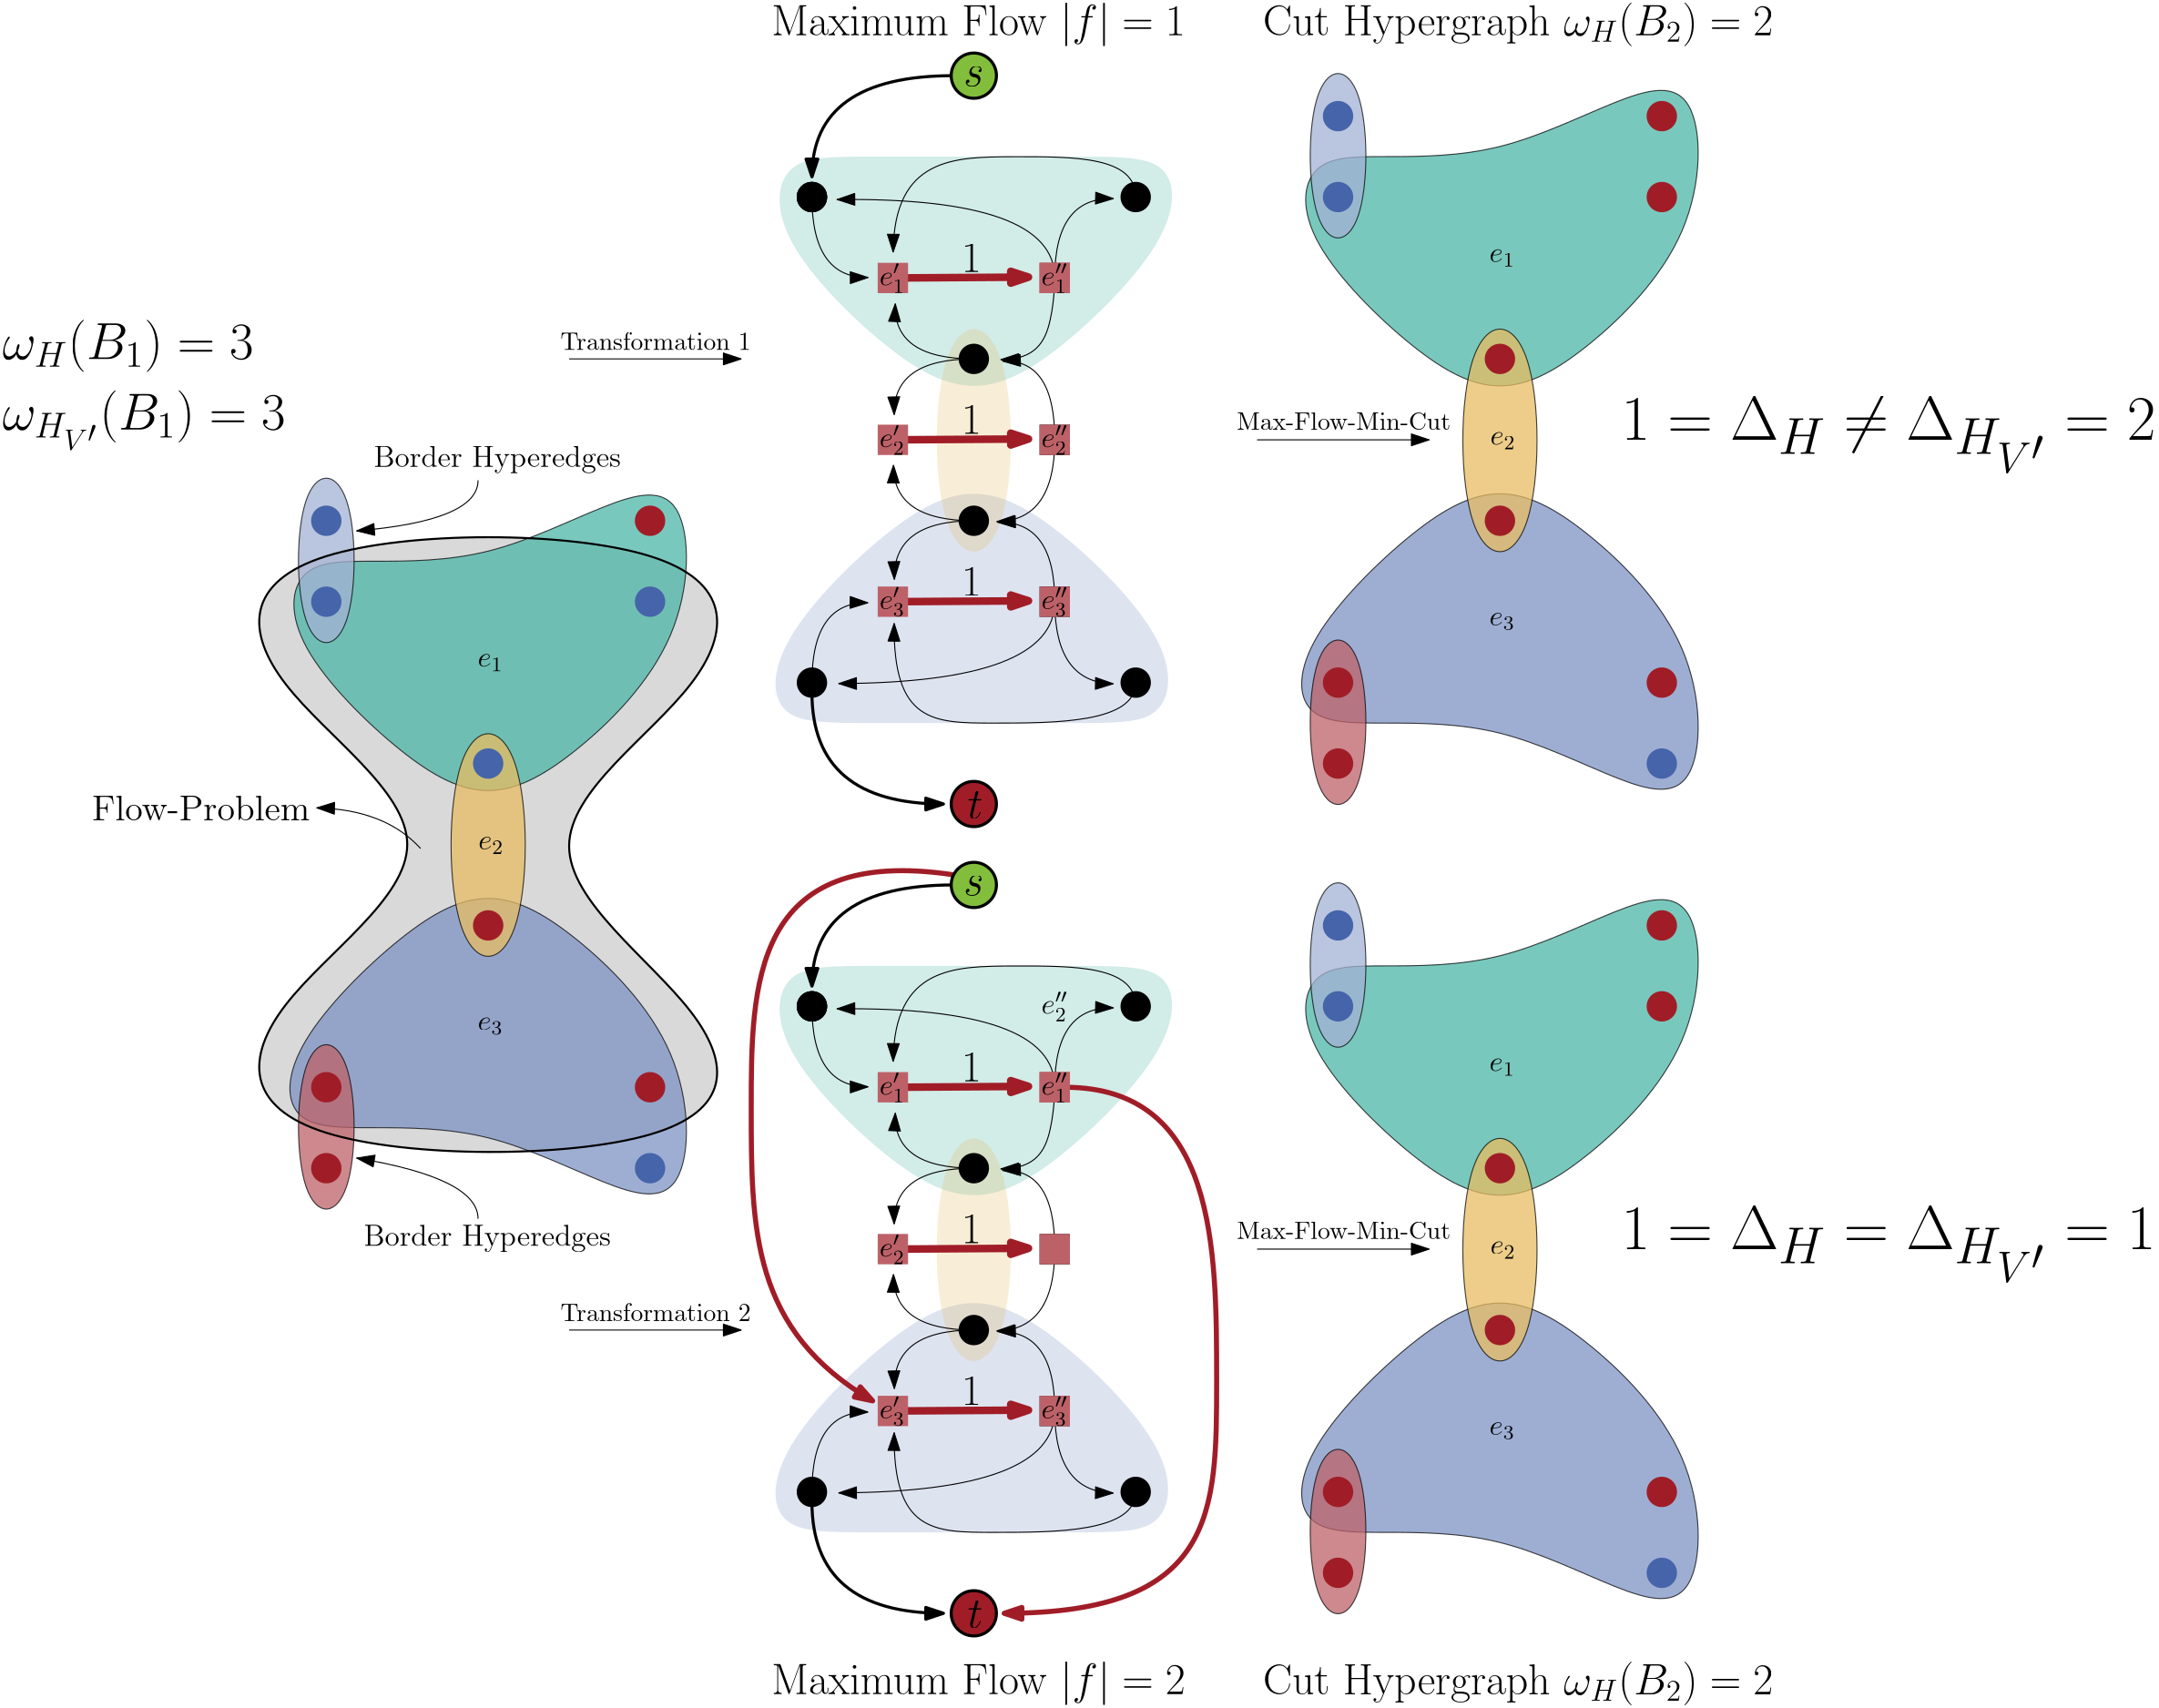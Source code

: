 <?xml version="1.0"?>
<!DOCTYPE ipe SYSTEM "ipe.dtd">
<ipe version="70107" creator="Ipe 7.1.10">
<info created="D:20171009143434" modified="D:20171018134521"/>
<ipestyle name="basic">
<symbol name="arrow/arc(spx)">
<path stroke="sym-stroke" fill="sym-stroke" pen="sym-pen">
0 0 m
-1 0.333 l
-1 -0.333 l
h
</path>
</symbol>
<symbol name="arrow/farc(spx)">
<path stroke="sym-stroke" fill="white" pen="sym-pen">
0 0 m
-1 0.333 l
-1 -0.333 l
h
</path>
</symbol>
<symbol name="arrow/ptarc(spx)">
<path stroke="sym-stroke" fill="sym-stroke" pen="sym-pen">
0 0 m
-1 0.333 l
-0.8 0 l
-1 -0.333 l
h
</path>
</symbol>
<symbol name="arrow/fptarc(spx)">
<path stroke="sym-stroke" fill="white" pen="sym-pen">
0 0 m
-1 0.333 l
-0.8 0 l
-1 -0.333 l
h
</path>
</symbol>
<symbol name="mark/circle(sx)" transformations="translations">
<path fill="sym-stroke">
0.6 0 0 0.6 0 0 e
0.4 0 0 0.4 0 0 e
</path>
</symbol>
<symbol name="mark/disk(sx)" transformations="translations">
<path fill="sym-stroke">
0.6 0 0 0.6 0 0 e
</path>
</symbol>
<symbol name="mark/fdisk(sfx)" transformations="translations">
<group>
<path fill="sym-fill">
0.5 0 0 0.5 0 0 e
</path>
<path fill="sym-stroke" fillrule="eofill">
0.6 0 0 0.6 0 0 e
0.4 0 0 0.4 0 0 e
</path>
</group>
</symbol>
<symbol name="mark/box(sx)" transformations="translations">
<path fill="sym-stroke" fillrule="eofill">
-0.6 -0.6 m
0.6 -0.6 l
0.6 0.6 l
-0.6 0.6 l
h
-0.4 -0.4 m
0.4 -0.4 l
0.4 0.4 l
-0.4 0.4 l
h
</path>
</symbol>
<symbol name="mark/square(sx)" transformations="translations">
<path fill="sym-stroke">
-0.6 -0.6 m
0.6 -0.6 l
0.6 0.6 l
-0.6 0.6 l
h
</path>
</symbol>
<symbol name="mark/fsquare(sfx)" transformations="translations">
<group>
<path fill="sym-fill">
-0.5 -0.5 m
0.5 -0.5 l
0.5 0.5 l
-0.5 0.5 l
h
</path>
<path fill="sym-stroke" fillrule="eofill">
-0.6 -0.6 m
0.6 -0.6 l
0.6 0.6 l
-0.6 0.6 l
h
-0.4 -0.4 m
0.4 -0.4 l
0.4 0.4 l
-0.4 0.4 l
h
</path>
</group>
</symbol>
<symbol name="mark/cross(sx)" transformations="translations">
<group>
<path fill="sym-stroke">
-0.43 -0.57 m
0.57 0.43 l
0.43 0.57 l
-0.57 -0.43 l
h
</path>
<path fill="sym-stroke">
-0.43 0.57 m
0.57 -0.43 l
0.43 -0.57 l
-0.57 0.43 l
h
</path>
</group>
</symbol>
<symbol name="arrow/fnormal(spx)">
<path stroke="sym-stroke" fill="white" pen="sym-pen">
0 0 m
-1 0.333 l
-1 -0.333 l
h
</path>
</symbol>
<symbol name="arrow/pointed(spx)">
<path stroke="sym-stroke" fill="sym-stroke" pen="sym-pen">
0 0 m
-1 0.333 l
-0.8 0 l
-1 -0.333 l
h
</path>
</symbol>
<symbol name="arrow/fpointed(spx)">
<path stroke="sym-stroke" fill="white" pen="sym-pen">
0 0 m
-1 0.333 l
-0.8 0 l
-1 -0.333 l
h
</path>
</symbol>
<symbol name="arrow/linear(spx)">
<path stroke="sym-stroke" pen="sym-pen">
-1 0.333 m
0 0 l
-1 -0.333 l
</path>
</symbol>
<symbol name="arrow/fdouble(spx)">
<path stroke="sym-stroke" fill="white" pen="sym-pen">
0 0 m
-1 0.333 l
-1 -0.333 l
h
-1 0 m
-2 0.333 l
-2 -0.333 l
h
</path>
</symbol>
<symbol name="arrow/double(spx)">
<path stroke="sym-stroke" fill="sym-stroke" pen="sym-pen">
0 0 m
-1 0.333 l
-1 -0.333 l
h
-1 0 m
-2 0.333 l
-2 -0.333 l
h
</path>
</symbol>
<pen name="heavier" value="0.8"/>
<pen name="fat" value="1.2"/>
<pen name="ultrafat" value="2"/>
<symbolsize name="large" value="5"/>
<symbolsize name="small" value="2"/>
<symbolsize name="tiny" value="1.1"/>
<arrowsize name="large" value="10"/>
<arrowsize name="small" value="5"/>
<arrowsize name="tiny" value="3"/>
<color name="red" value="1 0 0"/>
<color name="green" value="0 1 0"/>
<color name="blue" value="0 0 1"/>
<color name="yellow" value="1 1 0"/>
<color name="orange" value="1 0.647 0"/>
<color name="gold" value="1 0.843 0"/>
<color name="purple" value="0.627 0.125 0.941"/>
<color name="gray" value="0.745"/>
<color name="brown" value="0.647 0.165 0.165"/>
<color name="navy" value="0 0 0.502"/>
<color name="pink" value="1 0.753 0.796"/>
<color name="seagreen" value="0.18 0.545 0.341"/>
<color name="turquoise" value="0.251 0.878 0.816"/>
<color name="violet" value="0.933 0.51 0.933"/>
<color name="darkblue" value="0 0 0.545"/>
<color name="darkcyan" value="0 0.545 0.545"/>
<color name="darkgray" value="0.663"/>
<color name="darkgreen" value="0 0.392 0"/>
<color name="darkmagenta" value="0.545 0 0.545"/>
<color name="darkorange" value="1 0.549 0"/>
<color name="darkred" value="0.545 0 0"/>
<color name="lightblue" value="0.678 0.847 0.902"/>
<color name="lightcyan" value="0.878 1 1"/>
<color name="lightgray" value="0.827"/>
<color name="lightgreen" value="0.565 0.933 0.565"/>
<color name="lightyellow" value="1 1 0.878"/>
<dashstyle name="dashed" value="[4] 0"/>
<dashstyle name="dotted" value="[1 3] 0"/>
<dashstyle name="dash dotted" value="[4 2 1 2] 0"/>
<dashstyle name="dash dot dotted" value="[4 2 1 2 1 2] 0"/>
<textsize name="large" value="\large"/>
<textsize name="Large" value="\Large"/>
<textsize name="LARGE" value="\LARGE"/>
<textsize name="huge" value="\huge"/>
<textsize name="Huge" value="\Huge"/>
<textsize name="small" value="\small"/>
<textsize name="footnote" value="\footnotesize"/>
<textsize name="tiny" value="\tiny"/>
<textstyle name="center" begin="\begin{center}" end="\end{center}"/>
<textstyle name="itemize" begin="\begin{itemize}" end="\end{itemize}"/>
<textstyle name="item" begin="\begin{itemize}\item{}" end="\end{itemize}"/>
<gridsize name="4 pts" value="4"/>
<gridsize name="8 pts (~3 mm)" value="8"/>
<gridsize name="16 pts (~6 mm)" value="16"/>
<gridsize name="32 pts (~12 mm)" value="32"/>
<gridsize name="10 pts (~3.5 mm)" value="10"/>
<gridsize name="20 pts (~7 mm)" value="20"/>
<gridsize name="14 pts (~5 mm)" value="14"/>
<gridsize name="28 pts (~10 mm)" value="28"/>
<gridsize name="56 pts (~20 mm)" value="56"/>
<anglesize name="90 deg" value="90"/>
<anglesize name="60 deg" value="60"/>
<anglesize name="45 deg" value="45"/>
<anglesize name="30 deg" value="30"/>
<anglesize name="22.5 deg" value="22.5"/>
<opacity name="10%" value="0.1"/>
<opacity name="30%" value="0.3"/>
<opacity name="50%" value="0.5"/>
<opacity name="75%" value="0.75"/>
<tiling name="falling" angle="-60" step="4" width="1"/>
<tiling name="rising" angle="30" step="4" width="1"/>
</ipestyle>
<ipestyle name="kitcolors">
<color name="KITwhite" value="1"/>
<color name="KITblack" value="0"/>
<color name="KITblack70" value="0.3"/>
<color name="KITblack50" value="0.5"/>
<color name="KITblack30" value="0.7"/>
<color name="KITblack15" value="0.85"/>
<color name="KITgreen" value="0 0.588 0.509"/>
<color name="KITgreen70" value="0.3 0.711 0.656"/>
<color name="KITgreen50" value="0.5 0.794 0.754"/>
<color name="KITgreen30" value="0.7 0.876 0.852"/>
<color name="KITgreen15" value="0.85 0.938 0.926"/>
<color name="KITblue" value="0.274 0.392 0.666"/>
<color name="KITblue70" value="0.492 0.574 0.766"/>
<color name="KITblue50" value="0.637 0.696 0.833"/>
<color name="KITblue30" value="0.782 0.817 0.9"/>
<color name="KITblue15" value="0.891 0.908 0.95"/>
<color name="KITred" value="0.627 0.117 0.156"/>
<color name="KITred70" value="0.739 0.382 0.409"/>
<color name="KITred50" value="0.813 0.558 0.578"/>
<color name="KITred30" value="0.888 0.735 0.747"/>
<color name="KITred15" value="0.944 0.867 0.873"/>
<color name="KITpalegreen" value="0.509 0.745 0.235"/>
<color name="KITpalegreen70" value="0.656 0.821 0.464"/>
<color name="KITpalegreen50" value="0.754 0.872 0.617"/>
<color name="KITpalegreen30" value="0.852 0.923 0.77"/>
<color name="KITpalegreen15" value="0.926 0.961 0.885"/>
<color name="KITyellow" value="0.98 0.901 0.078"/>
<color name="KITyellow70" value="0.986 0.931 0.354"/>
<color name="KITyellow50" value="0.99 0.95 0.539"/>
<color name="KITyellow30" value="0.994 0.97 0.723"/>
<color name="KITyellow15" value="0.997 0.985 0.861"/>
<color name="KITorange" value="0.862 0.627 0.117"/>
<color name="KITorange70" value="0.903 0.739 0.382"/>
<color name="KITorange50" value="0.931 0.813 0.558"/>
<color name="KITorange30" value="0.958 0.888 0.735"/>
<color name="KITorange15" value="0.979 0.944 0.867"/>
<color name="KITbrown" value="0.627 0.509 0.196"/>
<color name="KITbrown70" value="0.739 0.656 0.437"/>
<color name="KITbrown50" value="0.813 0.754 0.598"/>
<color name="KITbrown30" value="0.888 0.852 0.758"/>
<color name="KITbrown15" value="0.944 0.926 0.879"/>
<color name="KITlilac" value="0.627 0 0.47"/>
<color name="KITlilac70" value="0.739 0.3 0.629"/>
<color name="KITlilac50" value="0.813 0.5 0.735"/>
<color name="KITlilac30" value="0.888 0.7 0.841"/>
<color name="KITlilac15" value="0.944 0.85 0.92"/>
<color name="KITcyanblue" value="0.313 0.666 0.901"/>
<color name="KITcyanblue70" value="0.519 0.766 0.931"/>
<color name="KITcyanblue50" value="0.656 0.833 0.95"/>
<color name="KITcyanblue30" value="0.794 0.9 0.97"/>
<color name="KITcyanblue15" value="0.897 0.95 0.985"/>
<color name="KITseablue" value="0.196 0.313 0.549"/>
<color name="KITseablue70" value="0.437 0.519 0.684"/>
<color name="KITseablue50" value="0.598 0.656 0.774"/>
<color name="KITseablue30" value="0.758 0.794 0.864"/>
<color name="KITseablue15" value="0.879 0.897 0.932"/>
</ipestyle>
<ipestyle name="bigpaper">
<layout paper="10000 6000" origin="0 0" frame="10000 6000"/>
<titlestyle pos="10 10" size="LARGE" color="title"  valign="baseline"/>
</ipestyle>
<ipestyle name="transparency">
<opacity name="10%" value="0.1"/>
<opacity name="50%" value="0.5"/>
<opacity name="75%" value="0.75"/>
<opacity name="25%" value="0.25"/>
</ipestyle>
<page>
<layer name="alpha"/>
<view layers="alpha" active="alpha"/>
<path layer="alpha" fill="KITblack15">
928 1632
928 1692
1120 1692
1120 1632
1024 1568
1120 1500
1120 1444
928 1444
928 1504
1024 1568 u
</path>
<path matrix="-1 0 0 -1 2240 2976" fill="KITblue70" opacity="25%">
944 1648
947.2 1680
976 1680
1072 1680
1104 1680
1104 1648
1056 1600
1024 1584
992 1600 u
</path>
<path matrix="1 0 0 1 192 -160" fill="KITgreen70" opacity="25%">
944 1648
947.2 1680
976 1680
1072 1680
1104 1680
1104 1648
1056 1600
1024 1584
992 1600 u
</path>
<path matrix="1 0 0 1 192 -160.22" fill="KITorange70" opacity="25%">
1008 1616
1040 1616
1040 1520
1008 1520 u
</path>
<path matrix="1 0 0 1 -64 -288" stroke="KITred" pen="3" rarrow="normal/normal">
1301.61 1632.34 m
1248 1632 l
</path>
<path matrix="1 0 0 1 -64 -160" stroke="KITred" pen="3" rarrow="normal/normal">
1301.61 1568.34 m
1248 1568 l
</path>
<path matrix="1 0 0 1 -64 -160" stroke="KITred" pen="3" rarrow="normal/normal">
1301.61 1632.34 m
1248 1632 l
</path>
<path stroke="black" fill="KITblue70" opacity="75%">
1104 1488
1104 1424
1072 1432
1024 1456
976 1456
944 1456
944 1488
992 1536
1024 1552
1056 1536 u
</path>
<path stroke="black" fill="KITgreen70" opacity="75%">
944 1648
947.2 1680
976 1680
1024 1680
1072 1704
1104 1712
1104 1648
1056 1600
1024 1584
992 1600 u
</path>
<path matrix="1 0 0 1 0 -0.219839" stroke="black" fill="KITorange70" opacity="75%">
1008 1616
1040 1616
1040 1520
1008 1520 u
</path>
<use name="mark/disk(sx)" pos="1024 1600" size="10" stroke="KITblue"/>
<use name="mark/disk(sx)" pos="1024 1536" size="10" stroke="KITred"/>
<text matrix="1 0 0 1 -100.18 54.3272" transformations="translations" pos="1120 1584" stroke="black" type="label" width="10.158" height="5.151" depth="1.79" valign="baseline" size="large">$e_1$</text>
<text matrix="1 0 0 1 -99.8941 -17.9607" transformations="translations" pos="1120 1584" stroke="black" type="label" width="10.158" height="5.151" depth="1.79" valign="baseline" size="large">$e_2$</text>
<text matrix="1 0 0 1 -100.18 -89.4256" transformations="translations" pos="1120 1584" stroke="black" type="label" width="10.158" height="5.151" depth="1.79" valign="baseline" size="large">$e_3$</text>
<use matrix="1 0 0 1 192 -160" name="mark/disk(sx)" pos="960 1664" size="10" stroke="black"/>
<use matrix="1 0 0 1 320 -160" name="mark/disk(sx)" pos="960 1664" size="10" stroke="black"/>
<use matrix="1 0 0 1 256 -224" name="mark/disk(sx)" pos="960 1664" size="10" stroke="black"/>
<use matrix="1 0 0 1 320 -352" name="mark/disk(sx)" pos="960 1664" size="10" stroke="black"/>
<use matrix="1 0 0 1 192 -160" name="mark/disk(sx)" pos="960 1664" size="10" stroke="black"/>
<use matrix="1 0 0 1 192 -160" name="mark/disk(sx)" pos="960 1664" size="10" stroke="black"/>
<use matrix="1 0 0 1 256 -288" name="mark/disk(sx)" pos="960 1664" size="10" stroke="black"/>
<use matrix="1 0 0 1 192 -352" name="mark/disk(sx)" pos="960 1664" size="10" stroke="black"/>
<use matrix="1 0 0 1 288 -320" name="mark/square(sx)" pos="960 1664" size="10" stroke="black"/>
<use matrix="1 0 0 1 288 -256" name="mark/square(sx)" pos="960 1664" size="10" stroke="black"/>
<use matrix="1 0 0 1 288 -192" name="mark/square(sx)" pos="960 1664" size="10" stroke="KITred70"/>
<path matrix="1 0 0 1 -64 -160" stroke="black" rarrow="normal/normal">
1290.7 1599.73 m
1304.71 1599.73
1311.95 1614.71
1312 1632
1312 1632 c
</path>
<path matrix="1 0 0 1 -64 -160" stroke="black" rarrow="normal/normal">
1248.11 1642.26 m
1248.48 1679.79
1296 1680
1344 1680
1344 1664 c
</path>
<path matrix="1 0 0 1 -64 -160" stroke="black" rarrow="normal/normal">
1248.24 1557.96 m
1248 1536
1280 1536 c
</path>
<path matrix="1 0 0 1 -64 -160" stroke="black" rarrow="normal/normal">
1248.52 1577.97 m
1248 1600
1280 1600 c
</path>
<path matrix="1 0 0 1 -64 -160" stroke="black" rarrow="normal/normal">
1289.11 1535.67 m
1312 1536
1312 1568 c
</path>
<path matrix="1 0 0 1 -64 -160" stroke="black" rarrow="normal/normal">
1291.39 1599.12 m
1312 1600
1312 1568 c
</path>
<path matrix="1 0 0 1 -64 -160" stroke="black" rarrow="normal/normal">
1238.18 1632.18 m
1216 1632
1216 1664 c
</path>
<path matrix="1 0 0 1 -64 -160" stroke="black" rarrow="normal/normal">
1248.95 1621.78 m
1248 1600
1280 1600 c
</path>
<path matrix="1 0 0 1 -64 -160" stroke="black" rarrow="normal/normal">
1225.92 1663.02 m
1312 1664
1312 1632 c
</path>
<path matrix="1 0 0 1 -64 -160" stroke="black" rarrow="normal/normal">
1335.15 1663.39 m
1312 1664
1312 1632 c
</path>
<path matrix="1 0 0 1 -64 -160" stroke="black" rarrow="normal/normal">
1248.58 1512.83 m
1248 1536
1280 1536 c
</path>
<path matrix="1 0 0 1 -64 -160" stroke="black" rarrow="normal/normal">
1238.11 1503.57 m
1216 1504
1216 1472 c
</path>
<path matrix="1 0 0 1 -64 -160" stroke="black" rarrow="normal/normal">
1226.59 1471.62 m
1312 1472
1312 1504 c
</path>
<path matrix="1 0 0 1 -64 -160" stroke="black" rarrow="normal/normal">
1248.51 1495.4 m
1248 1456
1280 1456
1344 1456
1344 1472 c
</path>
<path matrix="1 0 0 1 -64 -160" stroke="black" rarrow="normal/normal">
1289.42 1535.42 m
1312 1536
1312 1504 c
</path>
<path matrix="1 0 0 1 -64 -160" stroke="black" rarrow="normal/normal">
1335.1 1471.55 m
1312 1472
1312 1504 c
</path>
<use matrix="1 0 0 1 224 -256" name="mark/square(sx)" pos="960 1664" size="10" stroke="KITred70"/>
<use matrix="1 0 0 1 224 -192" name="mark/square(sx)" pos="960 1664" size="10" stroke="KITred70"/>
<use matrix="1 0 0 1 224 -320" name="mark/square(sx)" pos="960 1664" size="10" stroke="KITred70"/>
<use matrix="1 0 0 1 288 -192" name="mark/square(sx)" pos="960 1664" size="10" stroke="KITred70"/>
<use matrix="1 0 0 1 288 -256" name="mark/square(sx)" pos="960 1664" size="10" stroke="KITred70"/>
<use matrix="1 0 0 1 288 -320" name="mark/square(sx)" pos="960 1664" size="10" stroke="KITred70"/>
<text matrix="1 0 0 1 58.681 -114.961" transformations="translations" pos="1120 1584" stroke="black" type="label" width="10.158" height="8.772" depth="2.95" valign="baseline" size="large">$e_1&apos;$</text>
<text matrix="1 0 0 1 58.681 -178.961" transformations="translations" pos="1120 1584" stroke="black" type="label" width="10.158" height="8.772" depth="2.95" valign="baseline" size="large">$e_2&apos;$</text>
<text matrix="1 0 0 1 58.681 -242.961" transformations="translations" pos="1120 1584" stroke="black" type="label" width="10.158" height="8.772" depth="2.95" valign="baseline" size="large">$e_3&apos;$</text>
<text matrix="1 0 0 1 122.681 -242.961" transformations="translations" pos="1120 1584" stroke="black" type="label" width="10.517" height="8.772" depth="2.95" valign="baseline" size="large">$e_3&apos;&apos;$</text>
<text matrix="1 0 0 1 122.681 -82.961" transformations="translations" pos="1120 1584" stroke="black" type="label" width="10.517" height="8.772" depth="2.95" valign="baseline" size="large">$e_2&apos;&apos;$</text>
<path matrix="1 0 0 1 0 -160" stroke="black" pen="fat" arrow="normal/normal">
1152 1468 m
1152 1424
1204 1424 c
</path>
<path matrix="1 0 0 1 0 -160" stroke="KITblack" fill="KITred" pen="fat">
8.94427 0 0 8.94427 1216 1424 e
</path>
<path matrix="1 0 0 1 0 -160" stroke="black" pen="fat" arrow="normal/normal">
1208 1712 m
1152 1712
1152 1672 c
</path>
<text matrix="1 0 0 1 1.47107 -457.594" transformations="translations" pos="1212 1716" stroke="KITblack" type="label" width="6.087" height="10.589" depth="0" valign="baseline" size="LARGE">$t$</text>
<path matrix="0.75 0 0 0.738506 192 298.355" stroke="black" fill="KITred70" opacity="75%">
1008 1616
1040 1616
1040 1520
1008 1520 u
</path>
<use name="mark/disk(sx)" pos="960 1472" size="10" stroke="KITred"/>
<use matrix="1 0 0 1 0 -32" name="mark/disk(sx)" pos="960 1472" size="10" stroke="KITred"/>
<use matrix="1 0 0 1 0 -32" name="mark/disk(sx)" pos="1088 1472" size="10" stroke="KITblue"/>
<use name="mark/disk(sx)" pos="1088 1472" size="10" stroke="KITred"/>
<path matrix="0.75 0 0 0.738506 192 522.355" stroke="black" fill="KITblue50" opacity="75%">
1008 1616
1040 1616
1040 1520
1008 1520 u
</path>
<use name="mark/disk(sx)" pos="960 1664" size="10" stroke="KITblue"/>
<use matrix="1 0 0 1 0 32" name="mark/disk(sx)" pos="960 1664" size="10" stroke="KITblue"/>
<use name="mark/disk(sx)" pos="1088 1664" size="10" stroke="KITblue"/>
<use matrix="1 0 0 1 0 32" name="mark/disk(sx)" pos="1088 1664" size="10" stroke="KITred"/>
<path stroke="KITblack" pen="heavier">
928 1632
928 1692
1120 1692
1120 1632
1024 1568
1120 1500
1120 1444
928 1444
928 1504
1024 1568 u
</path>
<path stroke="KITblack" arrow="normal/normal">
997.277 1566.42 m
983.167 1581.89
956.223 1582.47 c
</path>
<text matrix="1 0 0 1 -41.7425 -2.74231" transformations="translations" pos="909.074 1580.31" stroke="KITblack" type="label" width="86.229" height="9.963" depth="0" valign="baseline" size="Large">Flow-Problem</text>
<text matrix="1 0 0 1 -47.3373 -42.6036" transformations="translations" pos="1022.13 1451.9" stroke="KITblack" type="label" width="97.771" height="8.307" depth="2.32" valign="baseline" size="large">Border Hyperedges</text>
<text matrix="1 0 0 1 -43.3373 265.396" transformations="translations" pos="1022.13 1451.9" stroke="KITblack" type="label" width="97.771" height="8.307" depth="2.32" valign="baseline" size="large">Border Hyperedges</text>
<path stroke="black" arrow="normal/normal">
1020 1712 m
1020 1696
972 1692 c
</path>
<path stroke="black" arrow="normal/normal">
1020 1420 m
1020 1436
972 1444 c
</path>
<path matrix="1 0 0 1 0 -160" stroke="KITred" pen="ultrafat" arrow="normal/normal">
1252 1632 m
1312 1632
1312 1504
1312 1424
1228 1424 c
</path>
<use matrix="1 0 0 1 -16 -136" name="mark/square(sx)" pos="1264 1608" size="10" stroke="KITred70"/>
<text matrix="1 0 0 1 122.681 -114.961" transformations="translations" pos="1120 1584" stroke="black" type="label" width="10.517" height="8.772" depth="2.95" valign="baseline" size="large">$e_1&apos;&apos;$</text>
<path matrix="1 0 0 1 0 -160" stroke="KITred" pen="ultrafat" arrow="normal/normal">
1208 1716 m
1128 1728
1128 1616
1128 1536
1176 1508 c
</path>
<path matrix="1 0 0 1 0 128" stroke="KITblack" fill="KITpalegreen" pen="fat">
8.94427 0 0 8.94427 1216 1424 e
</path>
<text matrix="1 0 0 1 0 -168" transformations="translations" pos="1212 1716" stroke="KITblack" type="label" width="7.94" height="7.412" depth="0" valign="baseline" size="LARGE">$s$</text>
<text matrix="1 0 0 1 75.0902 -301.666" transformations="translations" pos="1136 1712" stroke="KITblack" type="label" width="7.895" height="11.097" depth="0" valign="baseline" size="LARGE">$1$</text>
<text matrix="1 0 0 1 75.0902 -365.666" transformations="translations" pos="1136 1712" stroke="KITblack" type="label" width="7.895" height="11.097" depth="0" valign="baseline" size="LARGE">$1$</text>
<text matrix="1 0 0 1 75.0902 -237.666" transformations="translations" pos="1136 1712" stroke="KITblack" type="label" width="7.895" height="11.097" depth="0" valign="baseline" size="LARGE">$1$</text>
<path matrix="-1 0 0 -1 2240 3296" fill="KITblue70" opacity="25%">
944 1648
947.2 1680
976 1680
1072 1680
1104 1680
1104 1648
1056 1600
1024 1584
992 1600 u
</path>
<path matrix="1 0 0 1 192 160" fill="KITgreen70" opacity="25%">
944 1648
947.2 1680
976 1680
1072 1680
1104 1680
1104 1648
1056 1600
1024 1584
992 1600 u
</path>
<path matrix="1 0 0 1 192 159.78" fill="KITorange70" opacity="25%">
1008 1616
1040 1616
1040 1520
1008 1520 u
</path>
<path matrix="1 0 0 1 -64 32" stroke="KITred" pen="3" rarrow="normal/normal">
1301.61 1632.34 m
1248 1632 l
</path>
<path matrix="1 0 0 1 -64 160" stroke="KITred" pen="3" rarrow="normal/normal">
1301.61 1568.34 m
1248 1568 l
</path>
<path matrix="1 0 0 1 -64 160" stroke="KITred" pen="3" rarrow="normal/normal">
1301.61 1632.34 m
1248 1632 l
</path>
<use matrix="1 0 0 1 192 160" name="mark/disk(sx)" pos="960 1664" size="10" stroke="black"/>
<use matrix="1 0 0 1 320 160" name="mark/disk(sx)" pos="960 1664" size="10" stroke="black"/>
<use matrix="1 0 0 1 256 96" name="mark/disk(sx)" pos="960 1664" size="10" stroke="black"/>
<use matrix="1 0 0 1 320 -32" name="mark/disk(sx)" pos="960 1664" size="10" stroke="black"/>
<use matrix="1 0 0 1 192 160" name="mark/disk(sx)" pos="960 1664" size="10" stroke="black"/>
<use matrix="1 0 0 1 192 160" name="mark/disk(sx)" pos="960 1664" size="10" stroke="black"/>
<use matrix="1 0 0 1 256 32" name="mark/disk(sx)" pos="960 1664" size="10" stroke="black"/>
<use matrix="1 0 0 1 192 -32" name="mark/disk(sx)" pos="960 1664" size="10" stroke="black"/>
<use matrix="1 0 0 1 288 0" name="mark/square(sx)" pos="960 1664" size="10" stroke="black"/>
<use matrix="1 0 0 1 288 64" name="mark/square(sx)" pos="960 1664" size="10" stroke="black"/>
<use matrix="1 0 0 1 288 128" name="mark/square(sx)" pos="960 1664" size="10" stroke="KITred70"/>
<path matrix="1 0 0 1 -64 160" stroke="black" rarrow="normal/normal">
1290.7 1599.73 m
1304.71 1599.73
1311.95 1614.71
1312 1632
1312 1632 c
</path>
<path matrix="1 0 0 1 -64 160" stroke="black" rarrow="normal/normal">
1248.11 1642.26 m
1248.48 1679.79
1296 1680
1344 1680
1344 1664 c
</path>
<path matrix="1 0 0 1 -64 160" stroke="black" rarrow="normal/normal">
1248.24 1557.96 m
1248 1536
1280 1536 c
</path>
<path matrix="1 0 0 1 -64 160" stroke="black" rarrow="normal/normal">
1248.52 1577.97 m
1248 1600
1280 1600 c
</path>
<path matrix="1 0 0 1 -64 160" stroke="black" rarrow="normal/normal">
1289.11 1535.67 m
1312 1536
1312 1568 c
</path>
<path matrix="1 0 0 1 -64 160" stroke="black" rarrow="normal/normal">
1291.39 1599.12 m
1312 1600
1312 1568 c
</path>
<path matrix="1 0 0 1 -64 160" stroke="black" rarrow="normal/normal">
1238.18 1632.18 m
1216 1632
1216 1664 c
</path>
<path matrix="1 0 0 1 -64 160" stroke="black" rarrow="normal/normal">
1248.95 1621.78 m
1248 1600
1280 1600 c
</path>
<path matrix="1 0 0 1 -64 160" stroke="black" rarrow="normal/normal">
1225.92 1663.02 m
1312 1664
1312 1632 c
</path>
<path matrix="1 0 0 1 -64 160" stroke="black" rarrow="normal/normal">
1335.15 1663.39 m
1312 1664
1312 1632 c
</path>
<path matrix="1 0 0 1 -64 160" stroke="black" rarrow="normal/normal">
1248.58 1512.83 m
1248 1536
1280 1536 c
</path>
<path matrix="1 0 0 1 -64 160" stroke="black" rarrow="normal/normal">
1238.11 1503.57 m
1216 1504
1216 1472 c
</path>
<path matrix="1 0 0 1 -64 160" stroke="black" rarrow="normal/normal">
1226.59 1471.62 m
1312 1472
1312 1504 c
</path>
<path matrix="1 0 0 1 -64 160" stroke="black" rarrow="normal/normal">
1248.51 1495.4 m
1248 1456
1280 1456
1344 1456
1344 1472 c
</path>
<path matrix="1 0 0 1 -64 160" stroke="black" rarrow="normal/normal">
1289.42 1535.42 m
1312 1536
1312 1504 c
</path>
<path matrix="1 0 0 1 -64 160" stroke="black" rarrow="normal/normal">
1335.1 1471.55 m
1312 1472
1312 1504 c
</path>
<use matrix="1 0 0 1 224 64" name="mark/square(sx)" pos="960 1664" size="10" stroke="KITred70"/>
<use matrix="1 0 0 1 224 128" name="mark/square(sx)" pos="960 1664" size="10" stroke="KITred70"/>
<use matrix="1 0 0 1 224 0" name="mark/square(sx)" pos="960 1664" size="10" stroke="KITred70"/>
<use matrix="1 0 0 1 288 128" name="mark/square(sx)" pos="960 1664" size="10" stroke="KITred70"/>
<use matrix="1 0 0 1 288 64" name="mark/square(sx)" pos="960 1664" size="10" stroke="KITred70"/>
<use matrix="1 0 0 1 288 0" name="mark/square(sx)" pos="960 1664" size="10" stroke="KITred70"/>
<text matrix="1 0 0 1 58.681 205.039" transformations="translations" pos="1120 1584" stroke="black" type="label" width="10.158" height="8.772" depth="2.95" valign="baseline" size="large">$e_1&apos;$</text>
<text matrix="1 0 0 1 58.681 141.039" transformations="translations" pos="1120 1584" stroke="black" type="label" width="10.158" height="8.772" depth="2.95" valign="baseline" size="large">$e_2&apos;$</text>
<text matrix="1 0 0 1 58.681 77.039" transformations="translations" pos="1120 1584" stroke="black" type="label" width="10.158" height="8.772" depth="2.95" valign="baseline" size="large">$e_3&apos;$</text>
<text matrix="1 0 0 1 122.681 77.039" transformations="translations" pos="1120 1584" stroke="black" type="label" width="10.517" height="8.772" depth="2.95" valign="baseline" size="large">$e_3&apos;&apos;$</text>
<text matrix="1 0 0 1 122.681 141.039" transformations="translations" pos="1120 1584" stroke="black" type="label" width="10.517" height="8.772" depth="2.95" valign="baseline" size="large">$e_2&apos;&apos;$</text>
<path matrix="1 0 0 1 0 160" stroke="black" pen="fat" arrow="normal/normal">
1152 1468 m
1152 1424
1204 1424 c
</path>
<path matrix="1 0 0 1 0 160" stroke="KITblack" fill="KITred" pen="fat">
8.94427 0 0 8.94427 1216 1424 e
</path>
<path matrix="1 0 0 1 0 160" stroke="black" pen="fat" arrow="normal/normal">
1208 1712 m
1152 1712
1152 1672 c
</path>
<text matrix="1 0 0 1 1.47107 -137.594" transformations="translations" pos="1212 1716" stroke="KITblack" type="label" width="6.087" height="10.589" depth="0" valign="baseline" size="LARGE">$t$</text>
<use matrix="1 0 0 1 -16 184" name="mark/square(sx)" pos="1264 1608" size="10" stroke="KITred70"/>
<text matrix="1 0 0 1 122.681 205.039" transformations="translations" pos="1120 1584" stroke="black" type="label" width="10.517" height="8.772" depth="2.95" valign="baseline" size="large">$e_1&apos;&apos;$</text>
<path matrix="1 0 0 1 0 448" stroke="KITblack" fill="KITpalegreen" pen="fat">
8.94427 0 0 8.94427 1216 1424 e
</path>
<text matrix="1 0 0 1 0 152" transformations="translations" pos="1212 1716" stroke="KITblack" type="label" width="7.94" height="7.412" depth="0" valign="baseline" size="LARGE">$s$</text>
<text matrix="1 0 0 1 75.0902 18.334" transformations="translations" pos="1136 1712" stroke="KITblack" type="label" width="7.895" height="11.097" depth="0" valign="baseline" size="LARGE">$1$</text>
<text matrix="1 0 0 1 75.0902 -45.666" transformations="translations" pos="1136 1712" stroke="KITblack" type="label" width="7.895" height="11.097" depth="0" valign="baseline" size="LARGE">$1$</text>
<text matrix="1 0 0 1 75.0902 82.334" transformations="translations" pos="1136 1712" stroke="KITblack" type="label" width="7.895" height="11.097" depth="0" valign="baseline" size="LARGE">$1$</text>
<path matrix="1 0 0 1 400 160" stroke="black" fill="KITblue70" opacity="75%">
1104 1488
1104 1424
1072 1432
1024 1456
976 1456
944 1456
944 1488
992 1536
1024 1552
1056 1536 u
</path>
<path matrix="1 0 0 1 400 160" stroke="black" fill="KITgreen70" opacity="75%">
944 1648
947.2 1680
976 1680
1024 1680
1072 1704
1104 1712
1104 1648
1056 1600
1024 1584
992 1600 u
</path>
<path matrix="1 0 0 1 400 159.78" stroke="black" fill="KITorange70" opacity="75%">
1008 1616
1040 1616
1040 1520
1008 1520 u
</path>
<use matrix="1 0 0 1 400 160" name="mark/disk(sx)" pos="1024 1600" size="10" stroke="KITred"/>
<use matrix="1 0 0 1 400 160" name="mark/disk(sx)" pos="1024 1536" size="10" stroke="KITred"/>
<text matrix="1 0 0 1 299.82 214.327" transformations="translations" pos="1120 1584" stroke="black" type="label" width="10.158" height="5.151" depth="1.79" valign="baseline" size="large">$e_1$</text>
<text matrix="1 0 0 1 300.106 142.039" transformations="translations" pos="1120 1584" stroke="black" type="label" width="10.158" height="5.151" depth="1.79" valign="baseline" size="large">$e_2$</text>
<text matrix="1 0 0 1 299.82 70.5744" transformations="translations" pos="1120 1584" stroke="black" type="label" width="10.158" height="5.151" depth="1.79" valign="baseline" size="large">$e_3$</text>
<path matrix="0.75 0 0 0.738506 592 458.355" stroke="black" fill="KITred70" opacity="75%">
1008 1616
1040 1616
1040 1520
1008 1520 u
</path>
<use matrix="1 0 0 1 400 160" name="mark/disk(sx)" pos="960 1472" size="10" stroke="KITred"/>
<use matrix="1 0 0 1 400 128" name="mark/disk(sx)" pos="960 1472" size="10" stroke="KITred"/>
<use matrix="1 0 0 1 400 128" name="mark/disk(sx)" pos="1088 1472" size="10" stroke="KITblue"/>
<use matrix="1 0 0 1 400 160" name="mark/disk(sx)" pos="1088 1472" size="10" stroke="KITred"/>
<path matrix="0.75 0 0 0.738506 592 682.355" stroke="black" fill="KITblue50" opacity="75%">
1008 1616
1040 1616
1040 1520
1008 1520 u
</path>
<use matrix="1 0 0 1 400 160" name="mark/disk(sx)" pos="960 1664" size="10" stroke="KITblue"/>
<use matrix="1 0 0 1 400 192" name="mark/disk(sx)" pos="960 1664" size="10" stroke="KITblue"/>
<use matrix="1 0 0 1 400 160" name="mark/disk(sx)" pos="1088 1664" size="10" stroke="KITred"/>
<use matrix="1 0 0 1 400 192" name="mark/disk(sx)" pos="1088 1664" size="10" stroke="KITred"/>
<path matrix="1 0 0 1 400 -160" stroke="black" fill="KITblue70" opacity="75%">
1104 1488
1104 1424
1072 1432
1024 1456
976 1456
944 1456
944 1488
992 1536
1024 1552
1056 1536 u
</path>
<path matrix="1 0 0 1 400 -160" stroke="black" fill="KITgreen70" opacity="75%">
944 1648
947.2 1680
976 1680
1024 1680
1072 1704
1104 1712
1104 1648
1056 1600
1024 1584
992 1600 u
</path>
<path matrix="1 0 0 1 400 -160.22" stroke="black" fill="KITorange70" opacity="75%">
1008 1616
1040 1616
1040 1520
1008 1520 u
</path>
<use matrix="1 0 0 1 400 -160" name="mark/disk(sx)" pos="1024 1600" size="10" stroke="KITred"/>
<use matrix="1 0 0 1 400 -160" name="mark/disk(sx)" pos="1024 1536" size="10" stroke="KITred"/>
<text matrix="1 0 0 1 299.82 -105.673" transformations="translations" pos="1120 1584" stroke="black" type="label" width="10.158" height="5.151" depth="1.79" valign="baseline" size="large">$e_1$</text>
<text matrix="1 0 0 1 300.106 -177.961" transformations="translations" pos="1120 1584" stroke="black" type="label" width="10.158" height="5.151" depth="1.79" valign="baseline" size="large">$e_2$</text>
<text matrix="1 0 0 1 299.82 -249.426" transformations="translations" pos="1120 1584" stroke="black" type="label" width="10.158" height="5.151" depth="1.79" valign="baseline" size="large">$e_3$</text>
<path matrix="0.75 0 0 0.738506 592 138.355" stroke="black" fill="KITred70" opacity="75%">
1008 1616
1040 1616
1040 1520
1008 1520 u
</path>
<use matrix="1 0 0 1 400 -160" name="mark/disk(sx)" pos="960 1472" size="10" stroke="KITred"/>
<use matrix="1 0 0 1 400 -192" name="mark/disk(sx)" pos="960 1472" size="10" stroke="KITred"/>
<use matrix="1 0 0 1 400 -192" name="mark/disk(sx)" pos="1088 1472" size="10" stroke="KITblue"/>
<use matrix="1 0 0 1 400 -160" name="mark/disk(sx)" pos="1088 1472" size="10" stroke="KITred"/>
<path matrix="0.75 0 0 0.738506 592 362.355" stroke="black" fill="KITblue50" opacity="75%">
1008 1616
1040 1616
1040 1520
1008 1520 u
</path>
<use matrix="1 0 0 1 400 -160" name="mark/disk(sx)" pos="960 1664" size="10" stroke="KITblue"/>
<use matrix="1 0 0 1 400 -128" name="mark/disk(sx)" pos="960 1664" size="10" stroke="KITblue"/>
<use matrix="1 0 0 1 400 -160" name="mark/disk(sx)" pos="1088 1664" size="10" stroke="KITred"/>
<use matrix="1 0 0 1 400 -128" name="mark/disk(sx)" pos="1088 1664" size="10" stroke="KITred"/>
<path matrix="1 0 0 1 244 160" stroke="KITblack" rarrow="normal/normal">
1152 1568 m
1084 1568 l
</path>
<text matrix="1 0 0 1 220 148" transformations="translations" pos="1100 1584" stroke="KITblack" type="label" width="84.544" height="6.918" depth="0" valign="baseline">Max-Flow-Min-Cut</text>
<path matrix="1 0 0 1 244 -160" stroke="KITblack" rarrow="normal/normal">
1152 1568 m
1084 1568 l
</path>
<text matrix="1 0 0 1 220 -172" transformations="translations" pos="1100 1584" stroke="KITblack" type="label" width="84.544" height="6.918" depth="0" valign="baseline">Max-Flow-Min-Cut</text>
<path matrix="1 0 0 1 -28 -192" stroke="KITblack" rarrow="normal/normal">
1152 1568 m
1084 1568 l
</path>
<text matrix="1 0 0 1 -47.4483 -204.455" transformations="translations" pos="1100 1584" stroke="KITblack" type="label" width="75.384" height="6.918" depth="0" valign="baseline">Transformation 2</text>
<path matrix="1 0 0 1 -28 192" stroke="KITblack" rarrow="normal/normal">
1152 1568 m
1084 1568 l
</path>
<text matrix="1 0 0 1 -47.4483 179.545" transformations="translations" pos="1100 1584" stroke="KITblack" type="label" width="75.384" height="6.918" depth="0" valign="baseline">Transformation 1</text>
<text matrix="1 0 0 1 32 96" transformations="translations" pos="800 1664" stroke="KITblack" type="label" width="99.199" height="15.477" depth="5.15" valign="baseline" size="huge">$\omega_H(B_1)=3$</text>
<text matrix="1 0 0 1 32 68.0529" transformations="translations" pos="800 1664" stroke="KITblack" type="label" width="111.8" height="15.472" depth="8.26" valign="baseline" size="huge">$\omega_{H_{V&apos;}}(B_1)=3$</text>
<text matrix="1 0 0 1 336 224" transformations="translations" pos="800 1664" stroke="KITblack" type="label" width="163.659" height="12.915" depth="4.3" valign="baseline" size="LARGE">Maximum Flow $|f|=1$</text>
<text matrix="1 0 0 1 336 -432" transformations="translations" pos="800 1664" stroke="KITblack" type="label" width="163.659" height="12.915" depth="4.3" valign="baseline" size="LARGE">Maximum Flow $|f|=2$</text>
<text matrix="1 0 0 1 530.345 224" transformations="translations" pos="800 1664" stroke="KITblack" type="label" width="201.691" height="12.896" depth="4.29" valign="baseline" size="LARGE">Cut Hypergraph $\omega_H(B_2)=2$</text>
<text matrix="1 0 0 1 530.345 -432" transformations="translations" pos="800 1664" stroke="KITblack" type="label" width="201.691" height="12.896" depth="4.29" valign="baseline" size="LARGE">Cut Hypergraph $\omega_H(B_2)=2$</text>
<text matrix="1 0 0 1 -64 16" transformations="translations" pos="1536 1392" stroke="KITblack" type="label" width="211.272" height="16.926" depth="13.01" valign="baseline" size="Huge">$1 = \Delta_H = \Delta_{H_{V&apos;}} = 1$</text>
<text matrix="1 0 0 1 -64 336" transformations="translations" pos="1536 1392" stroke="KITblack" type="label" width="211.272" height="17.205" depth="13.01" valign="baseline" size="Huge">$1 = \Delta_H \neq \Delta_{H_{V&apos;}} = 2$</text>
</page>
</ipe>
